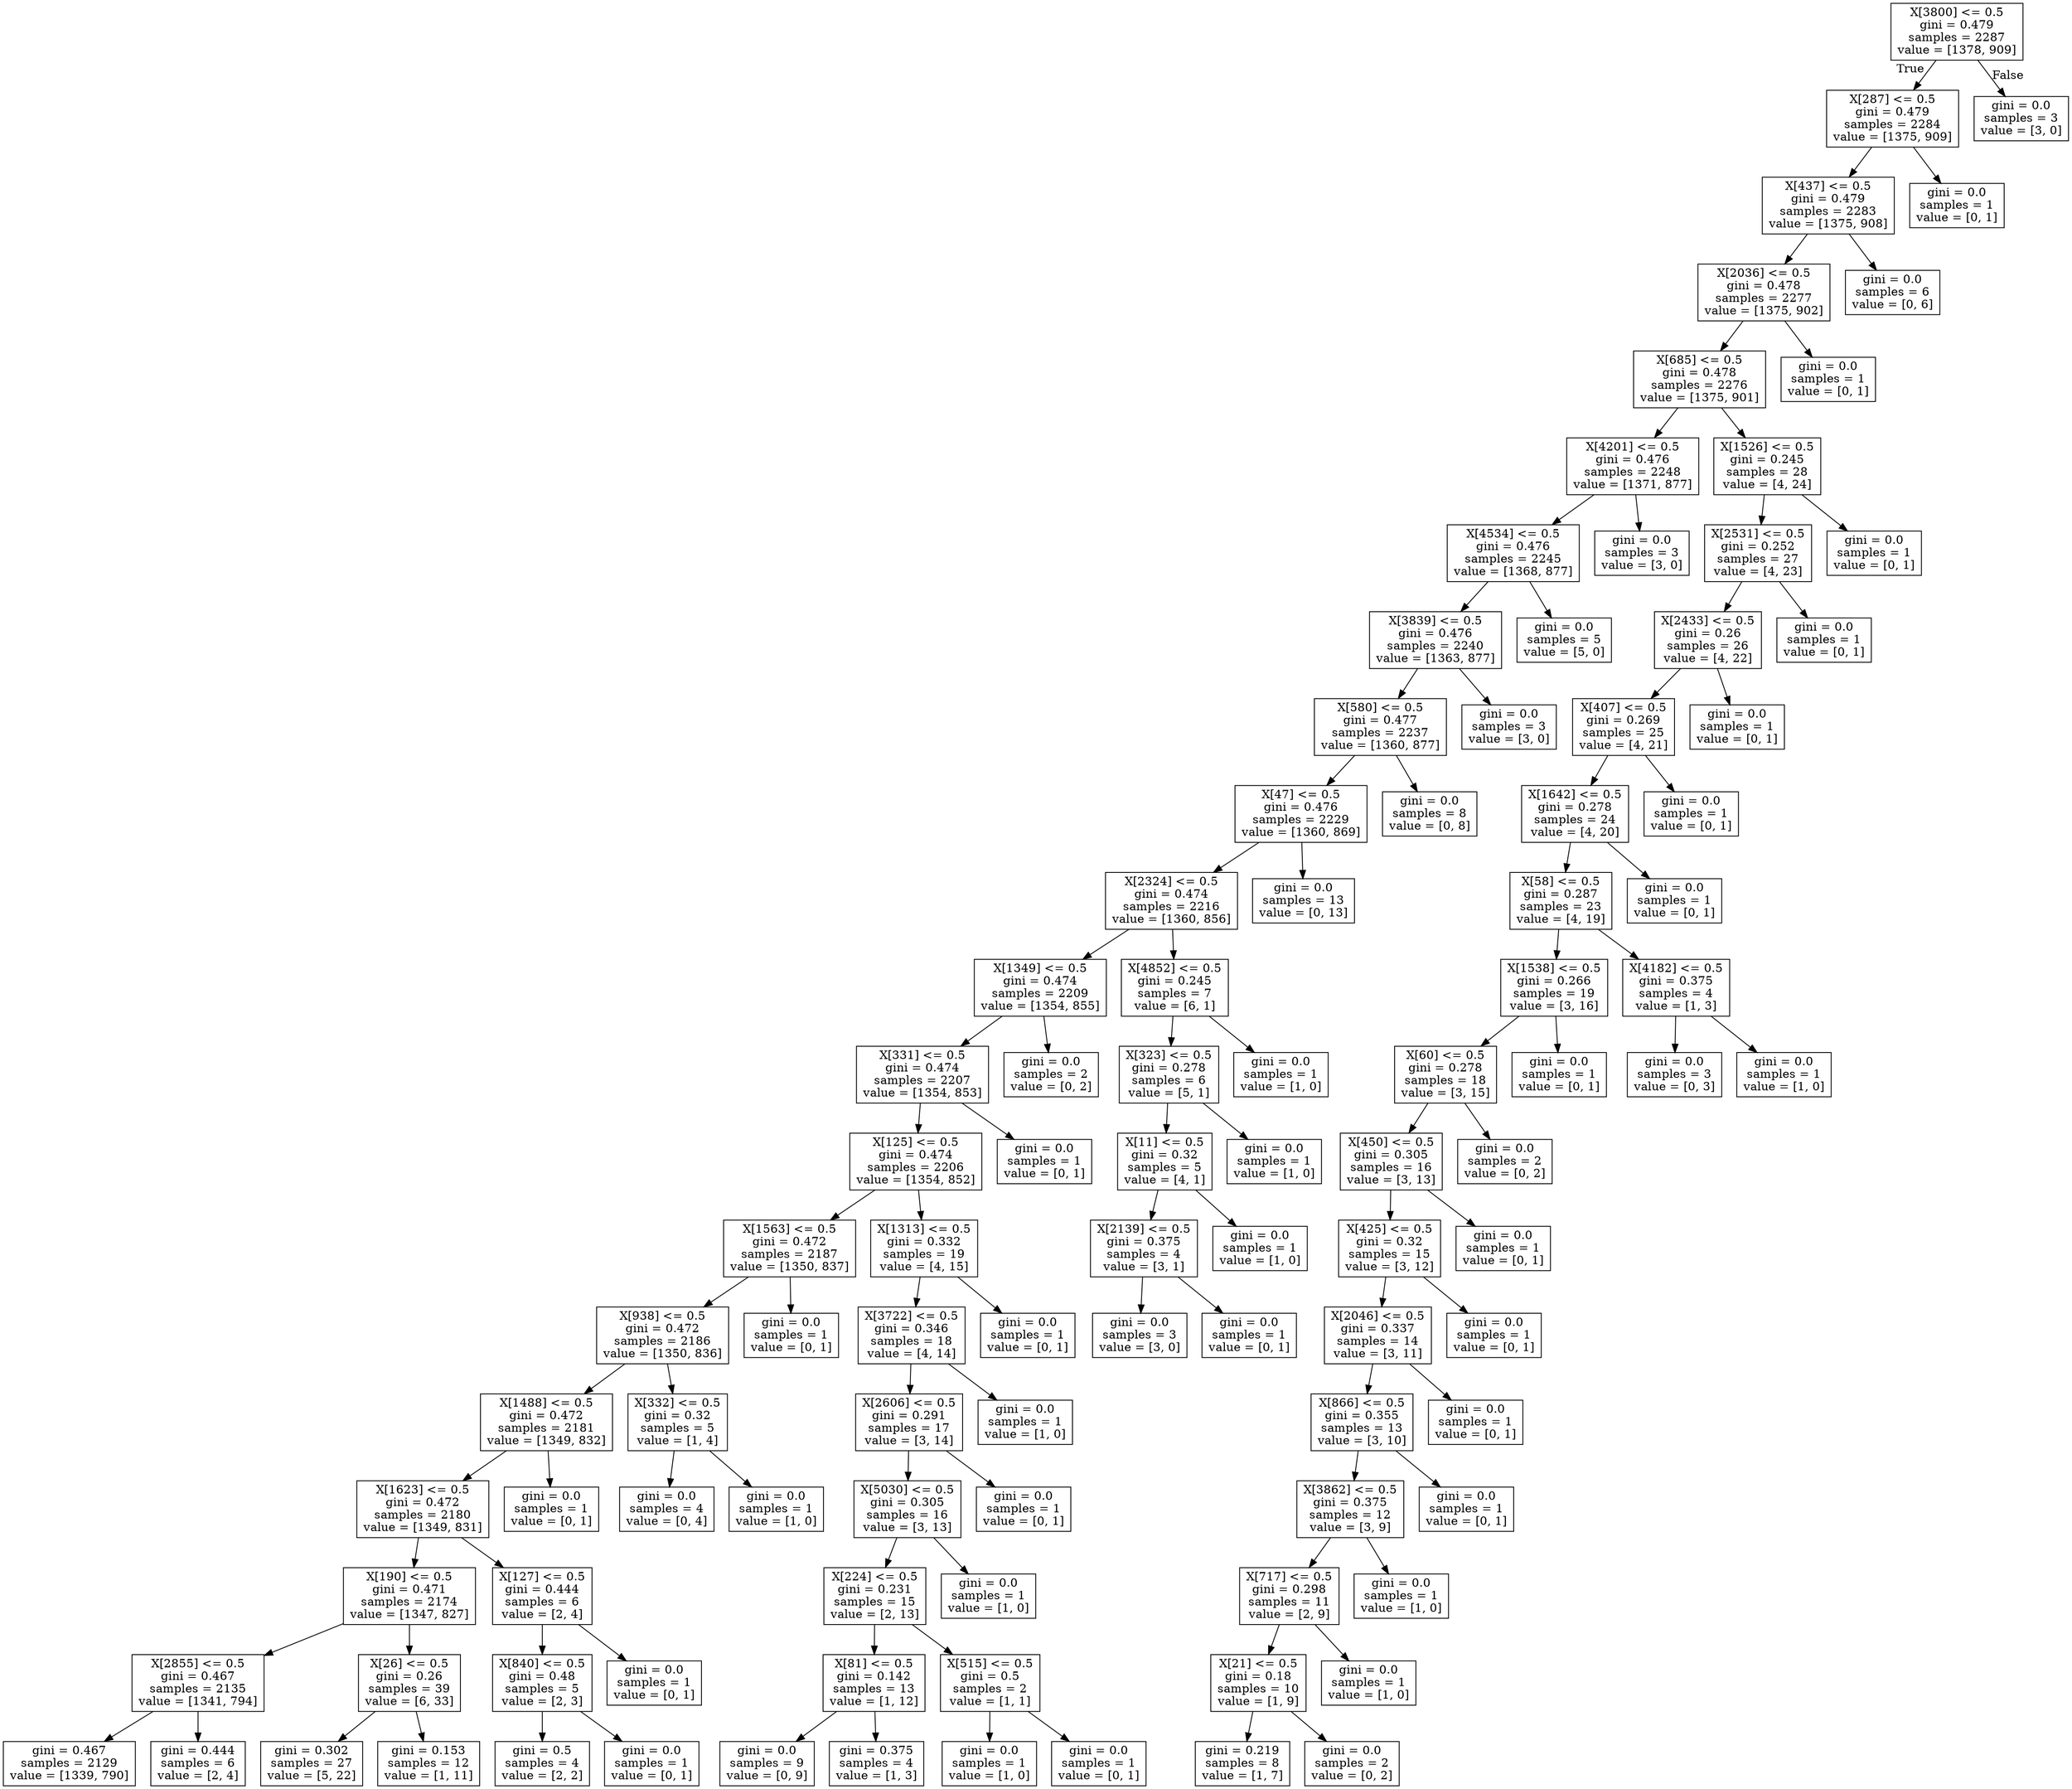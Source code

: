 digraph Tree {
node [shape=box] ;
0 [label="X[3800] <= 0.5\ngini = 0.479\nsamples = 2287\nvalue = [1378, 909]"] ;
1 [label="X[287] <= 0.5\ngini = 0.479\nsamples = 2284\nvalue = [1375, 909]"] ;
0 -> 1 [labeldistance=2.5, labelangle=45, headlabel="True"] ;
2 [label="X[437] <= 0.5\ngini = 0.479\nsamples = 2283\nvalue = [1375, 908]"] ;
1 -> 2 ;
3 [label="X[2036] <= 0.5\ngini = 0.478\nsamples = 2277\nvalue = [1375, 902]"] ;
2 -> 3 ;
4 [label="X[685] <= 0.5\ngini = 0.478\nsamples = 2276\nvalue = [1375, 901]"] ;
3 -> 4 ;
5 [label="X[4201] <= 0.5\ngini = 0.476\nsamples = 2248\nvalue = [1371, 877]"] ;
4 -> 5 ;
6 [label="X[4534] <= 0.5\ngini = 0.476\nsamples = 2245\nvalue = [1368, 877]"] ;
5 -> 6 ;
7 [label="X[3839] <= 0.5\ngini = 0.476\nsamples = 2240\nvalue = [1363, 877]"] ;
6 -> 7 ;
8 [label="X[580] <= 0.5\ngini = 0.477\nsamples = 2237\nvalue = [1360, 877]"] ;
7 -> 8 ;
9 [label="X[47] <= 0.5\ngini = 0.476\nsamples = 2229\nvalue = [1360, 869]"] ;
8 -> 9 ;
10 [label="X[2324] <= 0.5\ngini = 0.474\nsamples = 2216\nvalue = [1360, 856]"] ;
9 -> 10 ;
11 [label="X[1349] <= 0.5\ngini = 0.474\nsamples = 2209\nvalue = [1354, 855]"] ;
10 -> 11 ;
12 [label="X[331] <= 0.5\ngini = 0.474\nsamples = 2207\nvalue = [1354, 853]"] ;
11 -> 12 ;
13 [label="X[125] <= 0.5\ngini = 0.474\nsamples = 2206\nvalue = [1354, 852]"] ;
12 -> 13 ;
14 [label="X[1563] <= 0.5\ngini = 0.472\nsamples = 2187\nvalue = [1350, 837]"] ;
13 -> 14 ;
15 [label="X[938] <= 0.5\ngini = 0.472\nsamples = 2186\nvalue = [1350, 836]"] ;
14 -> 15 ;
16 [label="X[1488] <= 0.5\ngini = 0.472\nsamples = 2181\nvalue = [1349, 832]"] ;
15 -> 16 ;
17 [label="X[1623] <= 0.5\ngini = 0.472\nsamples = 2180\nvalue = [1349, 831]"] ;
16 -> 17 ;
18 [label="X[190] <= 0.5\ngini = 0.471\nsamples = 2174\nvalue = [1347, 827]"] ;
17 -> 18 ;
19 [label="X[2855] <= 0.5\ngini = 0.467\nsamples = 2135\nvalue = [1341, 794]"] ;
18 -> 19 ;
20 [label="gini = 0.467\nsamples = 2129\nvalue = [1339, 790]"] ;
19 -> 20 ;
21 [label="gini = 0.444\nsamples = 6\nvalue = [2, 4]"] ;
19 -> 21 ;
22 [label="X[26] <= 0.5\ngini = 0.26\nsamples = 39\nvalue = [6, 33]"] ;
18 -> 22 ;
23 [label="gini = 0.302\nsamples = 27\nvalue = [5, 22]"] ;
22 -> 23 ;
24 [label="gini = 0.153\nsamples = 12\nvalue = [1, 11]"] ;
22 -> 24 ;
25 [label="X[127] <= 0.5\ngini = 0.444\nsamples = 6\nvalue = [2, 4]"] ;
17 -> 25 ;
26 [label="X[840] <= 0.5\ngini = 0.48\nsamples = 5\nvalue = [2, 3]"] ;
25 -> 26 ;
27 [label="gini = 0.5\nsamples = 4\nvalue = [2, 2]"] ;
26 -> 27 ;
28 [label="gini = 0.0\nsamples = 1\nvalue = [0, 1]"] ;
26 -> 28 ;
29 [label="gini = 0.0\nsamples = 1\nvalue = [0, 1]"] ;
25 -> 29 ;
30 [label="gini = 0.0\nsamples = 1\nvalue = [0, 1]"] ;
16 -> 30 ;
31 [label="X[332] <= 0.5\ngini = 0.32\nsamples = 5\nvalue = [1, 4]"] ;
15 -> 31 ;
32 [label="gini = 0.0\nsamples = 4\nvalue = [0, 4]"] ;
31 -> 32 ;
33 [label="gini = 0.0\nsamples = 1\nvalue = [1, 0]"] ;
31 -> 33 ;
34 [label="gini = 0.0\nsamples = 1\nvalue = [0, 1]"] ;
14 -> 34 ;
35 [label="X[1313] <= 0.5\ngini = 0.332\nsamples = 19\nvalue = [4, 15]"] ;
13 -> 35 ;
36 [label="X[3722] <= 0.5\ngini = 0.346\nsamples = 18\nvalue = [4, 14]"] ;
35 -> 36 ;
37 [label="X[2606] <= 0.5\ngini = 0.291\nsamples = 17\nvalue = [3, 14]"] ;
36 -> 37 ;
38 [label="X[5030] <= 0.5\ngini = 0.305\nsamples = 16\nvalue = [3, 13]"] ;
37 -> 38 ;
39 [label="X[224] <= 0.5\ngini = 0.231\nsamples = 15\nvalue = [2, 13]"] ;
38 -> 39 ;
40 [label="X[81] <= 0.5\ngini = 0.142\nsamples = 13\nvalue = [1, 12]"] ;
39 -> 40 ;
41 [label="gini = 0.0\nsamples = 9\nvalue = [0, 9]"] ;
40 -> 41 ;
42 [label="gini = 0.375\nsamples = 4\nvalue = [1, 3]"] ;
40 -> 42 ;
43 [label="X[515] <= 0.5\ngini = 0.5\nsamples = 2\nvalue = [1, 1]"] ;
39 -> 43 ;
44 [label="gini = 0.0\nsamples = 1\nvalue = [1, 0]"] ;
43 -> 44 ;
45 [label="gini = 0.0\nsamples = 1\nvalue = [0, 1]"] ;
43 -> 45 ;
46 [label="gini = 0.0\nsamples = 1\nvalue = [1, 0]"] ;
38 -> 46 ;
47 [label="gini = 0.0\nsamples = 1\nvalue = [0, 1]"] ;
37 -> 47 ;
48 [label="gini = 0.0\nsamples = 1\nvalue = [1, 0]"] ;
36 -> 48 ;
49 [label="gini = 0.0\nsamples = 1\nvalue = [0, 1]"] ;
35 -> 49 ;
50 [label="gini = 0.0\nsamples = 1\nvalue = [0, 1]"] ;
12 -> 50 ;
51 [label="gini = 0.0\nsamples = 2\nvalue = [0, 2]"] ;
11 -> 51 ;
52 [label="X[4852] <= 0.5\ngini = 0.245\nsamples = 7\nvalue = [6, 1]"] ;
10 -> 52 ;
53 [label="X[323] <= 0.5\ngini = 0.278\nsamples = 6\nvalue = [5, 1]"] ;
52 -> 53 ;
54 [label="X[11] <= 0.5\ngini = 0.32\nsamples = 5\nvalue = [4, 1]"] ;
53 -> 54 ;
55 [label="X[2139] <= 0.5\ngini = 0.375\nsamples = 4\nvalue = [3, 1]"] ;
54 -> 55 ;
56 [label="gini = 0.0\nsamples = 3\nvalue = [3, 0]"] ;
55 -> 56 ;
57 [label="gini = 0.0\nsamples = 1\nvalue = [0, 1]"] ;
55 -> 57 ;
58 [label="gini = 0.0\nsamples = 1\nvalue = [1, 0]"] ;
54 -> 58 ;
59 [label="gini = 0.0\nsamples = 1\nvalue = [1, 0]"] ;
53 -> 59 ;
60 [label="gini = 0.0\nsamples = 1\nvalue = [1, 0]"] ;
52 -> 60 ;
61 [label="gini = 0.0\nsamples = 13\nvalue = [0, 13]"] ;
9 -> 61 ;
62 [label="gini = 0.0\nsamples = 8\nvalue = [0, 8]"] ;
8 -> 62 ;
63 [label="gini = 0.0\nsamples = 3\nvalue = [3, 0]"] ;
7 -> 63 ;
64 [label="gini = 0.0\nsamples = 5\nvalue = [5, 0]"] ;
6 -> 64 ;
65 [label="gini = 0.0\nsamples = 3\nvalue = [3, 0]"] ;
5 -> 65 ;
66 [label="X[1526] <= 0.5\ngini = 0.245\nsamples = 28\nvalue = [4, 24]"] ;
4 -> 66 ;
67 [label="X[2531] <= 0.5\ngini = 0.252\nsamples = 27\nvalue = [4, 23]"] ;
66 -> 67 ;
68 [label="X[2433] <= 0.5\ngini = 0.26\nsamples = 26\nvalue = [4, 22]"] ;
67 -> 68 ;
69 [label="X[407] <= 0.5\ngini = 0.269\nsamples = 25\nvalue = [4, 21]"] ;
68 -> 69 ;
70 [label="X[1642] <= 0.5\ngini = 0.278\nsamples = 24\nvalue = [4, 20]"] ;
69 -> 70 ;
71 [label="X[58] <= 0.5\ngini = 0.287\nsamples = 23\nvalue = [4, 19]"] ;
70 -> 71 ;
72 [label="X[1538] <= 0.5\ngini = 0.266\nsamples = 19\nvalue = [3, 16]"] ;
71 -> 72 ;
73 [label="X[60] <= 0.5\ngini = 0.278\nsamples = 18\nvalue = [3, 15]"] ;
72 -> 73 ;
74 [label="X[450] <= 0.5\ngini = 0.305\nsamples = 16\nvalue = [3, 13]"] ;
73 -> 74 ;
75 [label="X[425] <= 0.5\ngini = 0.32\nsamples = 15\nvalue = [3, 12]"] ;
74 -> 75 ;
76 [label="X[2046] <= 0.5\ngini = 0.337\nsamples = 14\nvalue = [3, 11]"] ;
75 -> 76 ;
77 [label="X[866] <= 0.5\ngini = 0.355\nsamples = 13\nvalue = [3, 10]"] ;
76 -> 77 ;
78 [label="X[3862] <= 0.5\ngini = 0.375\nsamples = 12\nvalue = [3, 9]"] ;
77 -> 78 ;
79 [label="X[717] <= 0.5\ngini = 0.298\nsamples = 11\nvalue = [2, 9]"] ;
78 -> 79 ;
80 [label="X[21] <= 0.5\ngini = 0.18\nsamples = 10\nvalue = [1, 9]"] ;
79 -> 80 ;
81 [label="gini = 0.219\nsamples = 8\nvalue = [1, 7]"] ;
80 -> 81 ;
82 [label="gini = 0.0\nsamples = 2\nvalue = [0, 2]"] ;
80 -> 82 ;
83 [label="gini = 0.0\nsamples = 1\nvalue = [1, 0]"] ;
79 -> 83 ;
84 [label="gini = 0.0\nsamples = 1\nvalue = [1, 0]"] ;
78 -> 84 ;
85 [label="gini = 0.0\nsamples = 1\nvalue = [0, 1]"] ;
77 -> 85 ;
86 [label="gini = 0.0\nsamples = 1\nvalue = [0, 1]"] ;
76 -> 86 ;
87 [label="gini = 0.0\nsamples = 1\nvalue = [0, 1]"] ;
75 -> 87 ;
88 [label="gini = 0.0\nsamples = 1\nvalue = [0, 1]"] ;
74 -> 88 ;
89 [label="gini = 0.0\nsamples = 2\nvalue = [0, 2]"] ;
73 -> 89 ;
90 [label="gini = 0.0\nsamples = 1\nvalue = [0, 1]"] ;
72 -> 90 ;
91 [label="X[4182] <= 0.5\ngini = 0.375\nsamples = 4\nvalue = [1, 3]"] ;
71 -> 91 ;
92 [label="gini = 0.0\nsamples = 3\nvalue = [0, 3]"] ;
91 -> 92 ;
93 [label="gini = 0.0\nsamples = 1\nvalue = [1, 0]"] ;
91 -> 93 ;
94 [label="gini = 0.0\nsamples = 1\nvalue = [0, 1]"] ;
70 -> 94 ;
95 [label="gini = 0.0\nsamples = 1\nvalue = [0, 1]"] ;
69 -> 95 ;
96 [label="gini = 0.0\nsamples = 1\nvalue = [0, 1]"] ;
68 -> 96 ;
97 [label="gini = 0.0\nsamples = 1\nvalue = [0, 1]"] ;
67 -> 97 ;
98 [label="gini = 0.0\nsamples = 1\nvalue = [0, 1]"] ;
66 -> 98 ;
99 [label="gini = 0.0\nsamples = 1\nvalue = [0, 1]"] ;
3 -> 99 ;
100 [label="gini = 0.0\nsamples = 6\nvalue = [0, 6]"] ;
2 -> 100 ;
101 [label="gini = 0.0\nsamples = 1\nvalue = [0, 1]"] ;
1 -> 101 ;
102 [label="gini = 0.0\nsamples = 3\nvalue = [3, 0]"] ;
0 -> 102 [labeldistance=2.5, labelangle=-45, headlabel="False"] ;
}